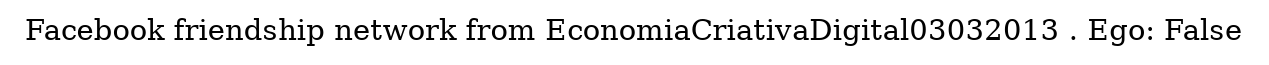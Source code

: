 digraph  {
	graph [label="Facebook friendship network from EconomiaCriativaDigital03032013 . Ego: False"];
}
